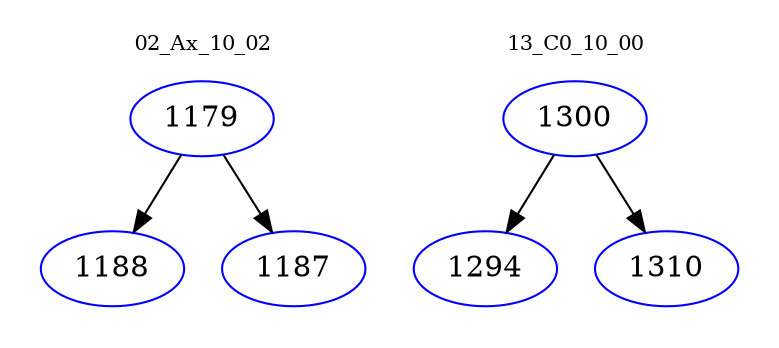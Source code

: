 digraph{
subgraph cluster_0 {
color = white
label = "02_Ax_10_02";
fontsize=10;
T0_1179 [label="1179", color="blue"]
T0_1179 -> T0_1188 [color="black"]
T0_1188 [label="1188", color="blue"]
T0_1179 -> T0_1187 [color="black"]
T0_1187 [label="1187", color="blue"]
}
subgraph cluster_1 {
color = white
label = "13_C0_10_00";
fontsize=10;
T1_1300 [label="1300", color="blue"]
T1_1300 -> T1_1294 [color="black"]
T1_1294 [label="1294", color="blue"]
T1_1300 -> T1_1310 [color="black"]
T1_1310 [label="1310", color="blue"]
}
}

